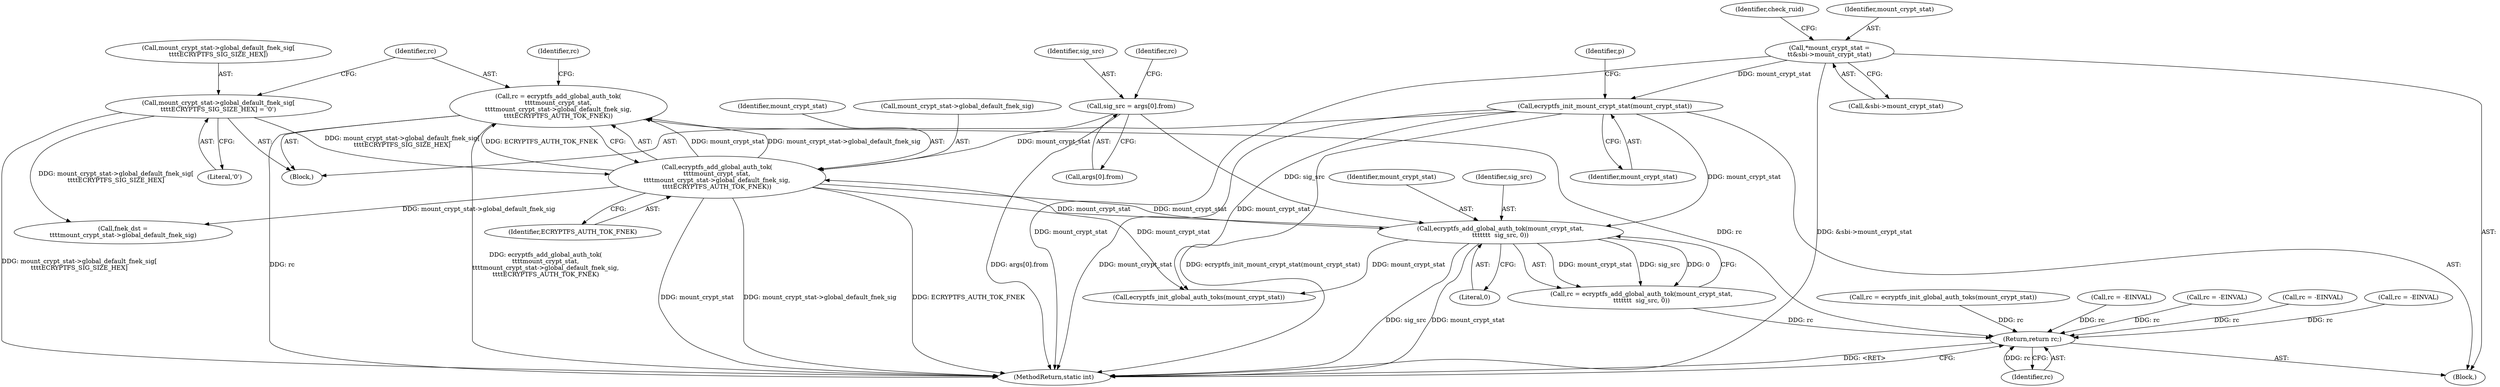 digraph "0_linux_764355487ea220fdc2faf128d577d7f679b91f97_0@API" {
"1000315" [label="(Call,rc = ecryptfs_add_global_auth_tok(\n\t\t\t\tmount_crypt_stat,\n\t\t\t\tmount_crypt_stat->global_default_fnek_sig,\n\t\t\t\tECRYPTFS_AUTH_TOK_FNEK))"];
"1000317" [label="(Call,ecryptfs_add_global_auth_tok(\n\t\t\t\tmount_crypt_stat,\n\t\t\t\tmount_crypt_stat->global_default_fnek_sig,\n\t\t\t\tECRYPTFS_AUTH_TOK_FNEK))"];
"1000163" [label="(Call,ecryptfs_init_mount_crypt_stat(mount_crypt_stat))"];
"1000133" [label="(Call,*mount_crypt_stat =\n\t\t&sbi->mount_crypt_stat)"];
"1000200" [label="(Call,ecryptfs_add_global_auth_tok(mount_crypt_stat,\n\t\t\t\t\t\t\t  sig_src, 0))"];
"1000191" [label="(Call,sig_src = args[0].from)"];
"1000308" [label="(Call,mount_crypt_stat->global_default_fnek_sig[\n\t\t\t\tECRYPTFS_SIG_SIZE_HEX] = '\0')"];
"1000558" [label="(Return,return rc;)"];
"1000168" [label="(Identifier,p)"];
"1000135" [label="(Call,&sbi->mount_crypt_stat)"];
"1000201" [label="(Identifier,mount_crypt_stat)"];
"1000553" [label="(Call,ecryptfs_init_global_auth_toks(mount_crypt_stat))"];
"1000316" [label="(Identifier,rc)"];
"1000315" [label="(Call,rc = ecryptfs_add_global_auth_tok(\n\t\t\t\tmount_crypt_stat,\n\t\t\t\tmount_crypt_stat->global_default_fnek_sig,\n\t\t\t\tECRYPTFS_AUTH_TOK_FNEK))"];
"1000309" [label="(Call,mount_crypt_stat->global_default_fnek_sig[\n\t\t\t\tECRYPTFS_SIG_SIZE_HEX])"];
"1000558" [label="(Return,return rc;)"];
"1000193" [label="(Call,args[0].from)"];
"1000318" [label="(Identifier,mount_crypt_stat)"];
"1000163" [label="(Call,ecryptfs_init_mount_crypt_stat(mount_crypt_stat))"];
"1000559" [label="(Identifier,rc)"];
"1000203" [label="(Literal,0)"];
"1000322" [label="(Identifier,ECRYPTFS_AUTH_TOK_FNEK)"];
"1000551" [label="(Call,rc = ecryptfs_init_global_auth_toks(mount_crypt_stat))"];
"1000152" [label="(Identifier,check_ruid)"];
"1000192" [label="(Identifier,sig_src)"];
"1000202" [label="(Identifier,sig_src)"];
"1000317" [label="(Call,ecryptfs_add_global_auth_tok(\n\t\t\t\tmount_crypt_stat,\n\t\t\t\tmount_crypt_stat->global_default_fnek_sig,\n\t\t\t\tECRYPTFS_AUTH_TOK_FNEK))"];
"1000560" [label="(MethodReturn,static int)"];
"1000200" [label="(Call,ecryptfs_add_global_auth_tok(mount_crypt_stat,\n\t\t\t\t\t\t\t  sig_src, 0))"];
"1000299" [label="(Call,fnek_dst =\n\t\t\t\tmount_crypt_stat->global_default_fnek_sig)"];
"1000324" [label="(Identifier,rc)"];
"1000308" [label="(Call,mount_crypt_stat->global_default_fnek_sig[\n\t\t\t\tECRYPTFS_SIG_SIZE_HEX] = '\0')"];
"1000104" [label="(Block,)"];
"1000164" [label="(Identifier,mount_crypt_stat)"];
"1000199" [label="(Identifier,rc)"];
"1000540" [label="(Call,rc = -EINVAL)"];
"1000319" [label="(Call,mount_crypt_stat->global_default_fnek_sig)"];
"1000505" [label="(Call,rc = -EINVAL)"];
"1000198" [label="(Call,rc = ecryptfs_add_global_auth_tok(mount_crypt_stat,\n\t\t\t\t\t\t\t  sig_src, 0))"];
"1000158" [label="(Call,rc = -EINVAL)"];
"1000133" [label="(Call,*mount_crypt_stat =\n\t\t&sbi->mount_crypt_stat)"];
"1000191" [label="(Call,sig_src = args[0].from)"];
"1000134" [label="(Identifier,mount_crypt_stat)"];
"1000415" [label="(Call,rc = -EINVAL)"];
"1000314" [label="(Literal,'\0')"];
"1000188" [label="(Block,)"];
"1000315" -> "1000188"  [label="AST: "];
"1000315" -> "1000317"  [label="CFG: "];
"1000316" -> "1000315"  [label="AST: "];
"1000317" -> "1000315"  [label="AST: "];
"1000324" -> "1000315"  [label="CFG: "];
"1000315" -> "1000560"  [label="DDG: rc"];
"1000315" -> "1000560"  [label="DDG: ecryptfs_add_global_auth_tok(\n\t\t\t\tmount_crypt_stat,\n\t\t\t\tmount_crypt_stat->global_default_fnek_sig,\n\t\t\t\tECRYPTFS_AUTH_TOK_FNEK)"];
"1000317" -> "1000315"  [label="DDG: mount_crypt_stat"];
"1000317" -> "1000315"  [label="DDG: mount_crypt_stat->global_default_fnek_sig"];
"1000317" -> "1000315"  [label="DDG: ECRYPTFS_AUTH_TOK_FNEK"];
"1000315" -> "1000558"  [label="DDG: rc"];
"1000317" -> "1000322"  [label="CFG: "];
"1000318" -> "1000317"  [label="AST: "];
"1000319" -> "1000317"  [label="AST: "];
"1000322" -> "1000317"  [label="AST: "];
"1000317" -> "1000560"  [label="DDG: mount_crypt_stat"];
"1000317" -> "1000560"  [label="DDG: mount_crypt_stat->global_default_fnek_sig"];
"1000317" -> "1000560"  [label="DDG: ECRYPTFS_AUTH_TOK_FNEK"];
"1000317" -> "1000200"  [label="DDG: mount_crypt_stat"];
"1000317" -> "1000299"  [label="DDG: mount_crypt_stat->global_default_fnek_sig"];
"1000163" -> "1000317"  [label="DDG: mount_crypt_stat"];
"1000200" -> "1000317"  [label="DDG: mount_crypt_stat"];
"1000308" -> "1000317"  [label="DDG: mount_crypt_stat->global_default_fnek_sig[\n\t\t\t\tECRYPTFS_SIG_SIZE_HEX]"];
"1000317" -> "1000553"  [label="DDG: mount_crypt_stat"];
"1000163" -> "1000104"  [label="AST: "];
"1000163" -> "1000164"  [label="CFG: "];
"1000164" -> "1000163"  [label="AST: "];
"1000168" -> "1000163"  [label="CFG: "];
"1000163" -> "1000560"  [label="DDG: mount_crypt_stat"];
"1000163" -> "1000560"  [label="DDG: ecryptfs_init_mount_crypt_stat(mount_crypt_stat)"];
"1000133" -> "1000163"  [label="DDG: mount_crypt_stat"];
"1000163" -> "1000200"  [label="DDG: mount_crypt_stat"];
"1000163" -> "1000553"  [label="DDG: mount_crypt_stat"];
"1000133" -> "1000104"  [label="AST: "];
"1000133" -> "1000135"  [label="CFG: "];
"1000134" -> "1000133"  [label="AST: "];
"1000135" -> "1000133"  [label="AST: "];
"1000152" -> "1000133"  [label="CFG: "];
"1000133" -> "1000560"  [label="DDG: mount_crypt_stat"];
"1000133" -> "1000560"  [label="DDG: &sbi->mount_crypt_stat"];
"1000200" -> "1000198"  [label="AST: "];
"1000200" -> "1000203"  [label="CFG: "];
"1000201" -> "1000200"  [label="AST: "];
"1000202" -> "1000200"  [label="AST: "];
"1000203" -> "1000200"  [label="AST: "];
"1000198" -> "1000200"  [label="CFG: "];
"1000200" -> "1000560"  [label="DDG: mount_crypt_stat"];
"1000200" -> "1000560"  [label="DDG: sig_src"];
"1000200" -> "1000198"  [label="DDG: mount_crypt_stat"];
"1000200" -> "1000198"  [label="DDG: sig_src"];
"1000200" -> "1000198"  [label="DDG: 0"];
"1000191" -> "1000200"  [label="DDG: sig_src"];
"1000200" -> "1000553"  [label="DDG: mount_crypt_stat"];
"1000191" -> "1000188"  [label="AST: "];
"1000191" -> "1000193"  [label="CFG: "];
"1000192" -> "1000191"  [label="AST: "];
"1000193" -> "1000191"  [label="AST: "];
"1000199" -> "1000191"  [label="CFG: "];
"1000191" -> "1000560"  [label="DDG: args[0].from"];
"1000308" -> "1000188"  [label="AST: "];
"1000308" -> "1000314"  [label="CFG: "];
"1000309" -> "1000308"  [label="AST: "];
"1000314" -> "1000308"  [label="AST: "];
"1000316" -> "1000308"  [label="CFG: "];
"1000308" -> "1000560"  [label="DDG: mount_crypt_stat->global_default_fnek_sig[\n\t\t\t\tECRYPTFS_SIG_SIZE_HEX]"];
"1000308" -> "1000299"  [label="DDG: mount_crypt_stat->global_default_fnek_sig[\n\t\t\t\tECRYPTFS_SIG_SIZE_HEX]"];
"1000558" -> "1000104"  [label="AST: "];
"1000558" -> "1000559"  [label="CFG: "];
"1000559" -> "1000558"  [label="AST: "];
"1000560" -> "1000558"  [label="CFG: "];
"1000558" -> "1000560"  [label="DDG: <RET>"];
"1000559" -> "1000558"  [label="DDG: rc"];
"1000158" -> "1000558"  [label="DDG: rc"];
"1000505" -> "1000558"  [label="DDG: rc"];
"1000415" -> "1000558"  [label="DDG: rc"];
"1000198" -> "1000558"  [label="DDG: rc"];
"1000551" -> "1000558"  [label="DDG: rc"];
"1000540" -> "1000558"  [label="DDG: rc"];
}
